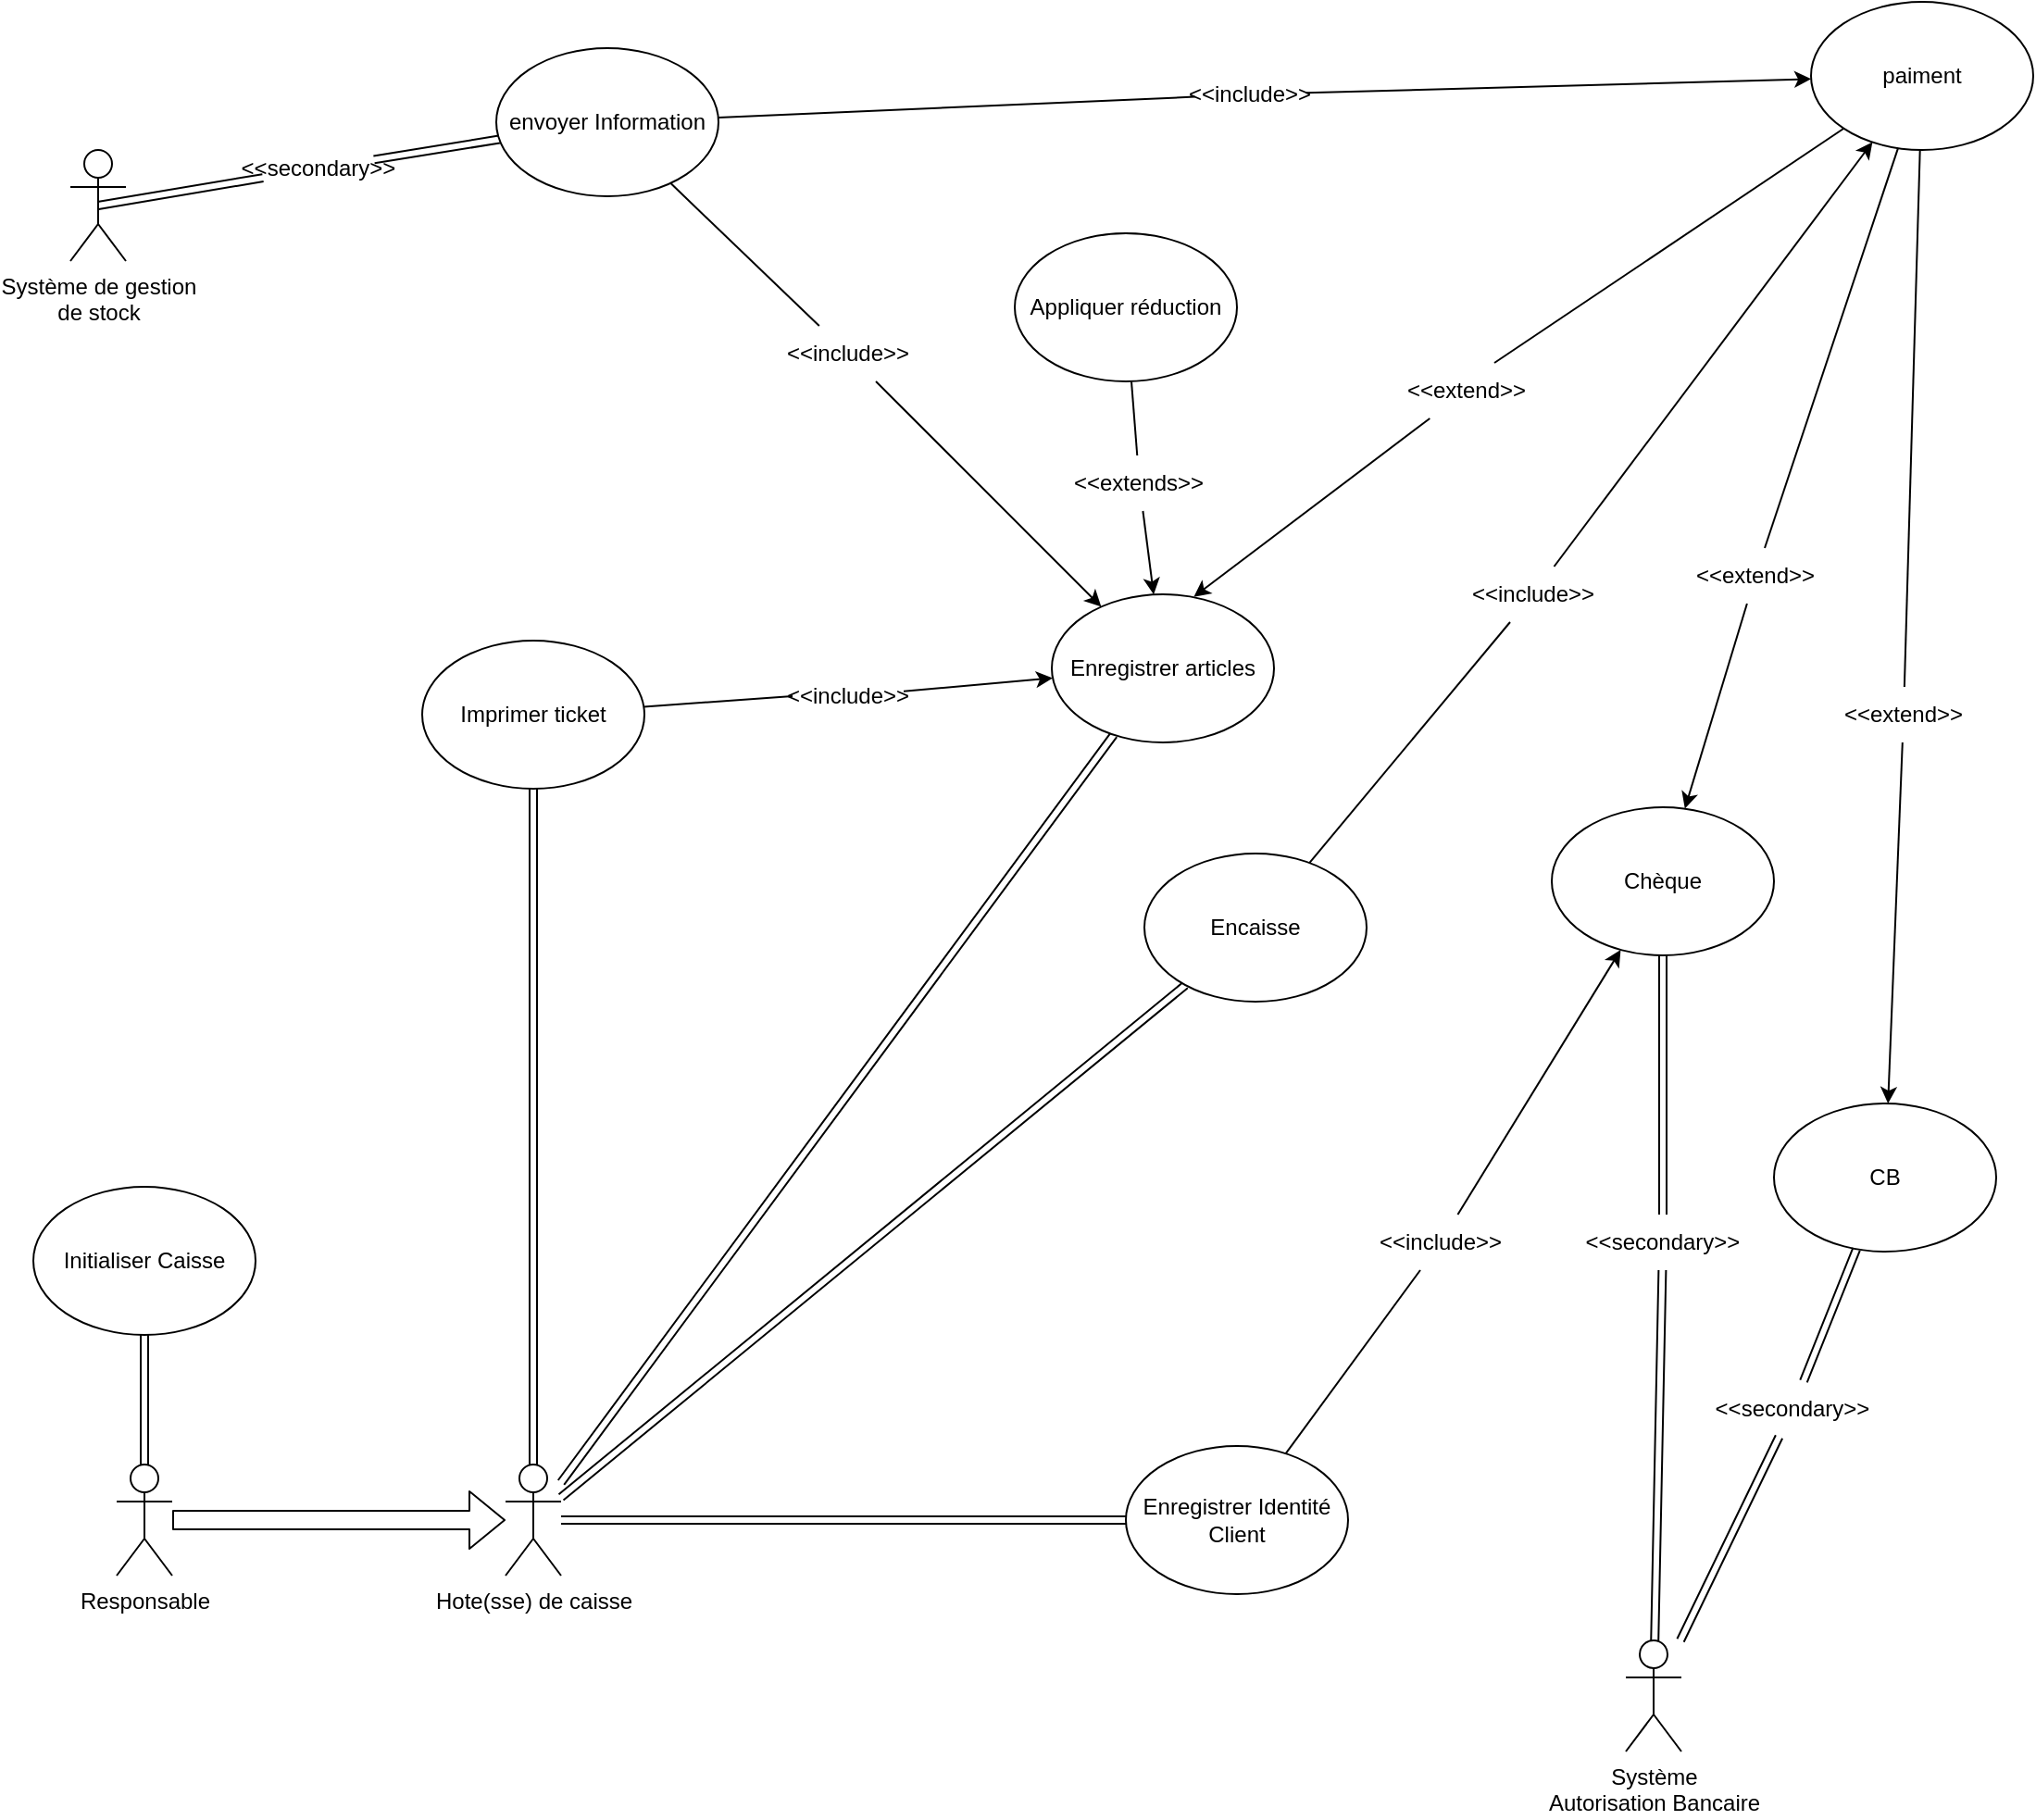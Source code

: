 <mxfile>
    <diagram id="dbt0HQ1937-jsfRm9l3f" name="Page-1">
        <mxGraphModel dx="2559" dy="1069" grid="1" gridSize="10" guides="1" tooltips="1" connect="1" arrows="1" fold="1" page="1" pageScale="1" pageWidth="827" pageHeight="1169" math="0" shadow="0">
            <root>
                <mxCell id="0"/>
                <mxCell id="1" parent="0"/>
                <mxCell id="13" style="shape=link;html=1;" edge="1" parent="1" source="2" target="3">
                    <mxGeometry relative="1" as="geometry"/>
                </mxCell>
                <mxCell id="36" style="edgeStyle=none;shape=link;html=1;" edge="1" parent="1" source="2" target="35">
                    <mxGeometry relative="1" as="geometry"/>
                </mxCell>
                <mxCell id="40" style="edgeStyle=none;shape=link;html=1;" edge="1" parent="1" source="2" target="39">
                    <mxGeometry relative="1" as="geometry"/>
                </mxCell>
                <mxCell id="64" style="edgeStyle=none;shape=link;html=1;" edge="1" parent="1" source="2" target="45">
                    <mxGeometry relative="1" as="geometry"/>
                </mxCell>
                <mxCell id="2" value="Hote(sse) de caisse" style="shape=umlActor;verticalLabelPosition=bottom;verticalAlign=top;html=1;outlineConnect=0;" vertex="1" parent="1">
                    <mxGeometry x="-75" y="905" width="30" height="60" as="geometry"/>
                </mxCell>
                <mxCell id="3" value="Enregistrer articles" style="ellipse;whiteSpace=wrap;html=1;" vertex="1" parent="1">
                    <mxGeometry x="220" y="435" width="120" height="80" as="geometry"/>
                </mxCell>
                <mxCell id="31" style="edgeStyle=none;html=1;startArrow=none;" edge="1" parent="1" source="66" target="23">
                    <mxGeometry relative="1" as="geometry"/>
                </mxCell>
                <mxCell id="33" style="edgeStyle=none;html=1;startArrow=none;" edge="1" parent="1" source="70" target="24">
                    <mxGeometry relative="1" as="geometry"/>
                </mxCell>
                <mxCell id="37" style="edgeStyle=none;html=1;entryX=0.639;entryY=0.017;entryDx=0;entryDy=0;entryPerimeter=0;startArrow=none;" edge="1" parent="1" source="90" target="3">
                    <mxGeometry relative="1" as="geometry">
                        <mxPoint x="44.208" y="427.955" as="targetPoint"/>
                    </mxGeometry>
                </mxCell>
                <mxCell id="8" value="paiment" style="ellipse;whiteSpace=wrap;html=1;" vertex="1" parent="1">
                    <mxGeometry x="630" y="115" width="120" height="80" as="geometry"/>
                </mxCell>
                <mxCell id="117" style="edgeStyle=none;shape=link;html=1;startArrow=none;" edge="1" parent="1" source="110" target="116">
                    <mxGeometry relative="1" as="geometry"/>
                </mxCell>
                <mxCell id="23" value="CB" style="ellipse;whiteSpace=wrap;html=1;" vertex="1" parent="1">
                    <mxGeometry x="610" y="710" width="120" height="80" as="geometry"/>
                </mxCell>
                <mxCell id="24" value="Chèque" style="ellipse;whiteSpace=wrap;html=1;" vertex="1" parent="1">
                    <mxGeometry x="490" y="550" width="120" height="80" as="geometry"/>
                </mxCell>
                <mxCell id="156" style="edgeStyle=none;html=1;startArrow=none;" edge="1" parent="1" source="126" target="24">
                    <mxGeometry relative="1" as="geometry"/>
                </mxCell>
                <mxCell id="35" value="Enregistrer Identité&lt;br&gt;Client" style="ellipse;whiteSpace=wrap;html=1;" vertex="1" parent="1">
                    <mxGeometry x="260" y="895" width="120" height="80" as="geometry"/>
                </mxCell>
                <mxCell id="153" style="edgeStyle=none;html=1;startArrow=none;" edge="1" parent="1" source="69" target="8">
                    <mxGeometry relative="1" as="geometry"/>
                </mxCell>
                <mxCell id="39" value="Encaisse" style="ellipse;whiteSpace=wrap;html=1;" vertex="1" parent="1">
                    <mxGeometry x="270" y="575" width="120" height="80" as="geometry"/>
                </mxCell>
                <mxCell id="45" value="Imprimer ticket" style="ellipse;whiteSpace=wrap;html=1;" vertex="1" parent="1">
                    <mxGeometry x="-120" y="460" width="120" height="80" as="geometry"/>
                </mxCell>
                <mxCell id="50" style="edgeStyle=none;shape=link;html=1;" edge="1" parent="1" source="47" target="49">
                    <mxGeometry relative="1" as="geometry"/>
                </mxCell>
                <mxCell id="51" style="edgeStyle=none;shape=flexArrow;html=1;" edge="1" parent="1" source="47" target="2">
                    <mxGeometry relative="1" as="geometry">
                        <mxPoint x="-75" y="935" as="targetPoint"/>
                    </mxGeometry>
                </mxCell>
                <mxCell id="47" value="Responsable" style="shape=umlActor;verticalLabelPosition=bottom;verticalAlign=top;html=1;outlineConnect=0;" vertex="1" parent="1">
                    <mxGeometry x="-285" y="905" width="30" height="60" as="geometry"/>
                </mxCell>
                <mxCell id="49" value="Initialiser Caisse" style="ellipse;whiteSpace=wrap;html=1;" vertex="1" parent="1">
                    <mxGeometry x="-330" y="755" width="120" height="80" as="geometry"/>
                </mxCell>
                <mxCell id="111" style="edgeStyle=none;html=1;startArrow=none;" edge="1" parent="1" source="94" target="3">
                    <mxGeometry relative="1" as="geometry">
                        <mxPoint x="227.28" y="490" as="targetPoint"/>
                    </mxGeometry>
                </mxCell>
                <mxCell id="131" style="edgeStyle=none;html=1;startArrow=none;" edge="1" parent="1" source="89" target="3">
                    <mxGeometry relative="1" as="geometry">
                        <mxPoint x="269.996" y="451.696" as="targetPoint"/>
                    </mxGeometry>
                </mxCell>
                <mxCell id="71" value="Appliquer réduction" style="ellipse;whiteSpace=wrap;html=1;" vertex="1" parent="1">
                    <mxGeometry x="200" y="240" width="120" height="80" as="geometry"/>
                </mxCell>
                <mxCell id="143" style="edgeStyle=none;shape=link;html=1;entryX=0.5;entryY=0.5;entryDx=0;entryDy=0;entryPerimeter=0;startArrow=none;" edge="1" parent="1" source="108" target="105">
                    <mxGeometry relative="1" as="geometry"/>
                </mxCell>
                <mxCell id="158" style="edgeStyle=none;html=1;startArrow=none;" edge="1" parent="1" source="17" target="3">
                    <mxGeometry relative="1" as="geometry"/>
                </mxCell>
                <mxCell id="160" style="edgeStyle=none;html=1;startArrow=none;" edge="1" parent="1" source="140" target="8">
                    <mxGeometry relative="1" as="geometry"/>
                </mxCell>
                <mxCell id="75" value="envoyer Information" style="ellipse;whiteSpace=wrap;html=1;" vertex="1" parent="1">
                    <mxGeometry x="-80" y="140" width="120" height="80" as="geometry"/>
                </mxCell>
                <mxCell id="105" value="Système de gestion&lt;br&gt;de stock" style="shape=umlActor;verticalLabelPosition=bottom;verticalAlign=top;html=1;outlineConnect=0;" vertex="1" parent="1">
                    <mxGeometry x="-310" y="195" width="30" height="60" as="geometry"/>
                </mxCell>
                <mxCell id="147" style="edgeStyle=none;shape=link;html=1;startArrow=none;" edge="1" parent="1" source="146" target="24">
                    <mxGeometry relative="1" as="geometry"/>
                </mxCell>
                <mxCell id="116" value="Système&lt;br&gt;Autorisation Bancaire" style="shape=umlActor;verticalLabelPosition=bottom;verticalAlign=top;html=1;outlineConnect=0;" vertex="1" parent="1">
                    <mxGeometry x="530" y="1000" width="30" height="60" as="geometry"/>
                </mxCell>
                <mxCell id="118" value="" style="edgeStyle=none;shape=link;html=1;endArrow=none;" edge="1" parent="1" source="23" target="110">
                    <mxGeometry relative="1" as="geometry">
                        <mxPoint x="451.562" y="1050.932" as="sourcePoint"/>
                        <mxPoint x="-40" y="974.336" as="targetPoint"/>
                    </mxGeometry>
                </mxCell>
                <mxCell id="110" value="&amp;lt;&amp;lt;secondary&amp;gt;&amp;gt;" style="text;strokeColor=none;align=center;fillColor=none;html=1;verticalAlign=middle;whiteSpace=wrap;rounded=0;" vertex="1" parent="1">
                    <mxGeometry x="590" y="860" width="60" height="30" as="geometry"/>
                </mxCell>
                <mxCell id="127" value="" style="edgeStyle=none;html=1;entryX=0.75;entryY=0;entryDx=0;entryDy=0;endArrow=none;" edge="1" parent="1" source="8" target="90">
                    <mxGeometry relative="1" as="geometry">
                        <mxPoint x="361.187" y="240.503" as="sourcePoint"/>
                        <mxPoint x="-68.16" y="577.8" as="targetPoint"/>
                    </mxGeometry>
                </mxCell>
                <mxCell id="90" value="&amp;lt;&amp;lt;extend&amp;gt;&amp;gt;" style="text;strokeColor=none;align=center;fillColor=none;html=1;verticalAlign=middle;whiteSpace=wrap;rounded=0;" vertex="1" parent="1">
                    <mxGeometry x="414" y="310" width="60" height="30" as="geometry"/>
                </mxCell>
                <mxCell id="132" value="" style="edgeStyle=none;html=1;endArrow=none;" edge="1" parent="1" source="71" target="89">
                    <mxGeometry relative="1" as="geometry">
                        <mxPoint x="-332.72" y="570" as="sourcePoint"/>
                        <mxPoint x="-207.72" y="570" as="targetPoint"/>
                    </mxGeometry>
                </mxCell>
                <mxCell id="89" value="&amp;lt;&amp;lt;extends&amp;gt;&amp;gt;" style="text;strokeColor=none;align=center;fillColor=none;html=1;verticalAlign=middle;whiteSpace=wrap;rounded=0;" vertex="1" parent="1">
                    <mxGeometry x="237.28" y="360" width="60" height="30" as="geometry"/>
                </mxCell>
                <mxCell id="134" value="" style="edgeStyle=none;html=1;endArrow=none;" edge="1" parent="1" source="8" target="70">
                    <mxGeometry relative="1" as="geometry">
                        <mxPoint x="427.321" y="245.613" as="sourcePoint"/>
                        <mxPoint x="702.68" y="604.387" as="targetPoint"/>
                    </mxGeometry>
                </mxCell>
                <mxCell id="70" value="&amp;lt;&amp;lt;extend&amp;gt;&amp;gt;" style="text;strokeColor=none;align=center;fillColor=none;html=1;verticalAlign=middle;whiteSpace=wrap;rounded=0;" vertex="1" parent="1">
                    <mxGeometry x="570" y="410" width="60" height="30" as="geometry"/>
                </mxCell>
                <mxCell id="135" value="" style="edgeStyle=none;html=1;endArrow=none;" edge="1" parent="1" source="8" target="66">
                    <mxGeometry relative="1" as="geometry">
                        <mxPoint x="341.847" y="200.152" as="sourcePoint"/>
                        <mxPoint x="108.104" y="159.977" as="targetPoint"/>
                    </mxGeometry>
                </mxCell>
                <mxCell id="66" value="&amp;lt;&amp;lt;extend&amp;gt;&amp;gt;" style="text;strokeColor=none;align=center;fillColor=none;html=1;verticalAlign=middle;whiteSpace=wrap;rounded=0;" vertex="1" parent="1">
                    <mxGeometry x="650" y="485" width="60" height="30" as="geometry"/>
                </mxCell>
                <mxCell id="137" value="" style="edgeStyle=none;html=1;entryX=0;entryY=0.5;entryDx=0;entryDy=0;endArrow=none;" edge="1" parent="1" source="45" target="94">
                    <mxGeometry relative="1" as="geometry">
                        <mxPoint x="39.697" y="550.987" as="sourcePoint"/>
                        <mxPoint x="-46.92" y="596.68" as="targetPoint"/>
                    </mxGeometry>
                </mxCell>
                <mxCell id="94" value="&amp;lt;&amp;lt;include&amp;gt;&amp;gt;" style="text;strokeColor=none;align=center;fillColor=none;html=1;verticalAlign=middle;whiteSpace=wrap;rounded=0;" vertex="1" parent="1">
                    <mxGeometry x="80" y="475" width="60" height="30" as="geometry"/>
                </mxCell>
                <mxCell id="144" value="" style="edgeStyle=none;shape=link;html=1;endArrow=none;" edge="1" parent="1" source="75" target="108">
                    <mxGeometry relative="1" as="geometry">
                        <mxPoint x="-150.0" y="210" as="sourcePoint"/>
                        <mxPoint x="-420" y="210" as="targetPoint"/>
                    </mxGeometry>
                </mxCell>
                <mxCell id="108" value="&amp;lt;&amp;lt;secondary&amp;gt;&amp;gt;" style="text;strokeColor=none;align=center;fillColor=none;html=1;verticalAlign=middle;whiteSpace=wrap;rounded=0;" vertex="1" parent="1">
                    <mxGeometry x="-206" y="190" width="60" height="30" as="geometry"/>
                </mxCell>
                <mxCell id="150" value="" style="edgeStyle=none;shape=link;html=1;endArrow=none;" edge="1" parent="1" source="116" target="146">
                    <mxGeometry relative="1" as="geometry">
                        <mxPoint x="433.158" y="1020" as="sourcePoint"/>
                        <mxPoint x="539.387" y="629.369" as="targetPoint"/>
                    </mxGeometry>
                </mxCell>
                <mxCell id="146" value="&amp;lt;&amp;lt;secondary&amp;gt;&amp;gt;" style="text;strokeColor=none;align=center;fillColor=none;html=1;verticalAlign=middle;whiteSpace=wrap;rounded=0;" vertex="1" parent="1">
                    <mxGeometry x="520" y="770" width="60" height="30" as="geometry"/>
                </mxCell>
                <mxCell id="155" value="" style="edgeStyle=none;html=1;endArrow=none;" edge="1" parent="1" source="39" target="69">
                    <mxGeometry relative="1" as="geometry">
                        <mxPoint x="357.76" y="579.539" as="sourcePoint"/>
                        <mxPoint x="662.246" y="190.463" as="targetPoint"/>
                    </mxGeometry>
                </mxCell>
                <mxCell id="69" value="&amp;lt;&amp;lt;include&amp;gt;&amp;gt;" style="text;strokeColor=none;align=center;fillColor=none;html=1;verticalAlign=middle;whiteSpace=wrap;rounded=0;" vertex="1" parent="1">
                    <mxGeometry x="450" y="420" width="60" height="30" as="geometry"/>
                </mxCell>
                <mxCell id="157" value="" style="edgeStyle=none;html=1;endArrow=none;" edge="1" parent="1" source="35" target="126">
                    <mxGeometry relative="1" as="geometry">
                        <mxPoint x="367.596" y="824.482" as="sourcePoint"/>
                        <mxPoint x="522.391" y="625.514" as="targetPoint"/>
                    </mxGeometry>
                </mxCell>
                <mxCell id="126" value="&amp;lt;&amp;lt;include&amp;gt;&amp;gt;" style="text;strokeColor=none;align=center;fillColor=none;html=1;verticalAlign=middle;whiteSpace=wrap;rounded=0;" vertex="1" parent="1">
                    <mxGeometry x="400" y="770" width="60" height="30" as="geometry"/>
                </mxCell>
                <mxCell id="159" value="" style="edgeStyle=none;html=1;endArrow=none;" edge="1" parent="1" source="75" target="17">
                    <mxGeometry relative="1" as="geometry">
                        <mxPoint x="13.662" y="213.112" as="sourcePoint"/>
                        <mxPoint x="246.313" y="441.899" as="targetPoint"/>
                    </mxGeometry>
                </mxCell>
                <mxCell id="17" value="&amp;lt;&amp;lt;include&amp;gt;&amp;gt;" style="text;strokeColor=none;align=center;fillColor=none;html=1;verticalAlign=middle;whiteSpace=wrap;rounded=0;" vertex="1" parent="1">
                    <mxGeometry x="80" y="290" width="60" height="30" as="geometry"/>
                </mxCell>
                <mxCell id="161" value="" style="edgeStyle=none;html=1;endArrow=none;" edge="1" parent="1" source="75" target="140">
                    <mxGeometry relative="1" as="geometry">
                        <mxPoint x="39.918" y="177.914" as="sourcePoint"/>
                        <mxPoint x="630.079" y="157.056" as="targetPoint"/>
                    </mxGeometry>
                </mxCell>
                <mxCell id="140" value="&amp;lt;&amp;lt;include&amp;gt;&amp;gt;" style="text;strokeColor=none;align=center;fillColor=none;html=1;verticalAlign=middle;whiteSpace=wrap;rounded=0;" vertex="1" parent="1">
                    <mxGeometry x="297.28" y="150" width="60" height="30" as="geometry"/>
                </mxCell>
            </root>
        </mxGraphModel>
    </diagram>
</mxfile>